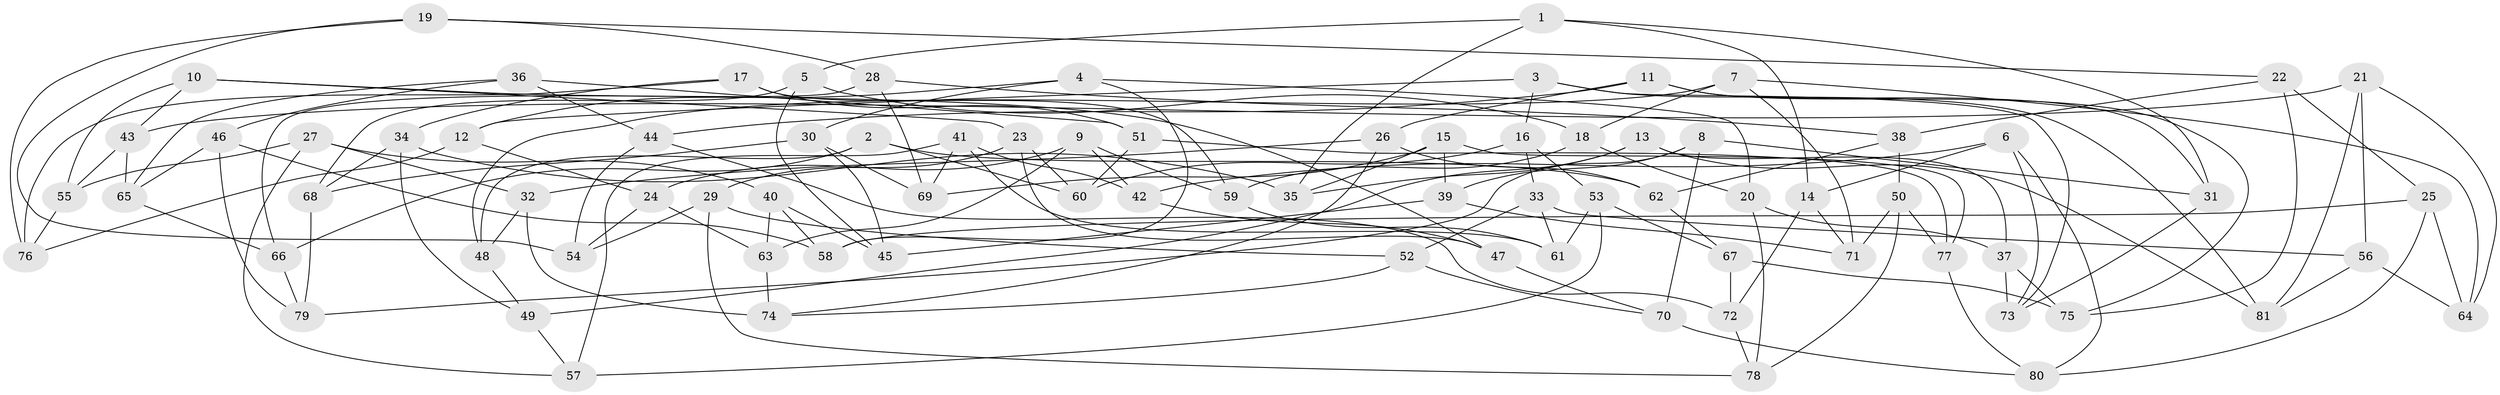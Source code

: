 // Generated by graph-tools (version 1.1) at 2025/57/03/09/25 04:57:41]
// undirected, 81 vertices, 162 edges
graph export_dot {
graph [start="1"]
  node [color=gray90,style=filled];
  1;
  2;
  3;
  4;
  5;
  6;
  7;
  8;
  9;
  10;
  11;
  12;
  13;
  14;
  15;
  16;
  17;
  18;
  19;
  20;
  21;
  22;
  23;
  24;
  25;
  26;
  27;
  28;
  29;
  30;
  31;
  32;
  33;
  34;
  35;
  36;
  37;
  38;
  39;
  40;
  41;
  42;
  43;
  44;
  45;
  46;
  47;
  48;
  49;
  50;
  51;
  52;
  53;
  54;
  55;
  56;
  57;
  58;
  59;
  60;
  61;
  62;
  63;
  64;
  65;
  66;
  67;
  68;
  69;
  70;
  71;
  72;
  73;
  74;
  75;
  76;
  77;
  78;
  79;
  80;
  81;
  1 -- 35;
  1 -- 14;
  1 -- 5;
  1 -- 31;
  2 -- 62;
  2 -- 60;
  2 -- 66;
  2 -- 48;
  3 -- 73;
  3 -- 12;
  3 -- 81;
  3 -- 16;
  4 -- 30;
  4 -- 58;
  4 -- 12;
  4 -- 20;
  5 -- 45;
  5 -- 18;
  5 -- 68;
  6 -- 14;
  6 -- 80;
  6 -- 42;
  6 -- 73;
  7 -- 71;
  7 -- 64;
  7 -- 18;
  7 -- 48;
  8 -- 70;
  8 -- 79;
  8 -- 31;
  8 -- 39;
  9 -- 63;
  9 -- 24;
  9 -- 42;
  9 -- 59;
  10 -- 47;
  10 -- 23;
  10 -- 55;
  10 -- 43;
  11 -- 31;
  11 -- 44;
  11 -- 26;
  11 -- 75;
  12 -- 24;
  12 -- 76;
  13 -- 37;
  13 -- 81;
  13 -- 49;
  13 -- 35;
  14 -- 71;
  14 -- 72;
  15 -- 69;
  15 -- 39;
  15 -- 35;
  15 -- 77;
  16 -- 60;
  16 -- 53;
  16 -- 33;
  17 -- 76;
  17 -- 59;
  17 -- 34;
  17 -- 51;
  18 -- 20;
  18 -- 59;
  19 -- 76;
  19 -- 54;
  19 -- 22;
  19 -- 28;
  20 -- 37;
  20 -- 78;
  21 -- 64;
  21 -- 56;
  21 -- 43;
  21 -- 81;
  22 -- 25;
  22 -- 38;
  22 -- 75;
  23 -- 29;
  23 -- 60;
  23 -- 47;
  24 -- 63;
  24 -- 54;
  25 -- 58;
  25 -- 80;
  25 -- 64;
  26 -- 62;
  26 -- 74;
  26 -- 32;
  27 -- 57;
  27 -- 55;
  27 -- 40;
  27 -- 32;
  28 -- 66;
  28 -- 38;
  28 -- 69;
  29 -- 78;
  29 -- 54;
  29 -- 52;
  30 -- 69;
  30 -- 68;
  30 -- 45;
  31 -- 73;
  32 -- 48;
  32 -- 74;
  33 -- 61;
  33 -- 52;
  33 -- 56;
  34 -- 35;
  34 -- 49;
  34 -- 68;
  36 -- 65;
  36 -- 51;
  36 -- 46;
  36 -- 44;
  37 -- 75;
  37 -- 73;
  38 -- 50;
  38 -- 62;
  39 -- 45;
  39 -- 71;
  40 -- 45;
  40 -- 58;
  40 -- 63;
  41 -- 57;
  41 -- 42;
  41 -- 61;
  41 -- 69;
  42 -- 47;
  43 -- 65;
  43 -- 55;
  44 -- 54;
  44 -- 72;
  46 -- 58;
  46 -- 65;
  46 -- 79;
  47 -- 70;
  48 -- 49;
  49 -- 57;
  50 -- 78;
  50 -- 77;
  50 -- 71;
  51 -- 60;
  51 -- 77;
  52 -- 70;
  52 -- 74;
  53 -- 57;
  53 -- 67;
  53 -- 61;
  55 -- 76;
  56 -- 64;
  56 -- 81;
  59 -- 61;
  62 -- 67;
  63 -- 74;
  65 -- 66;
  66 -- 79;
  67 -- 75;
  67 -- 72;
  68 -- 79;
  70 -- 80;
  72 -- 78;
  77 -- 80;
}
